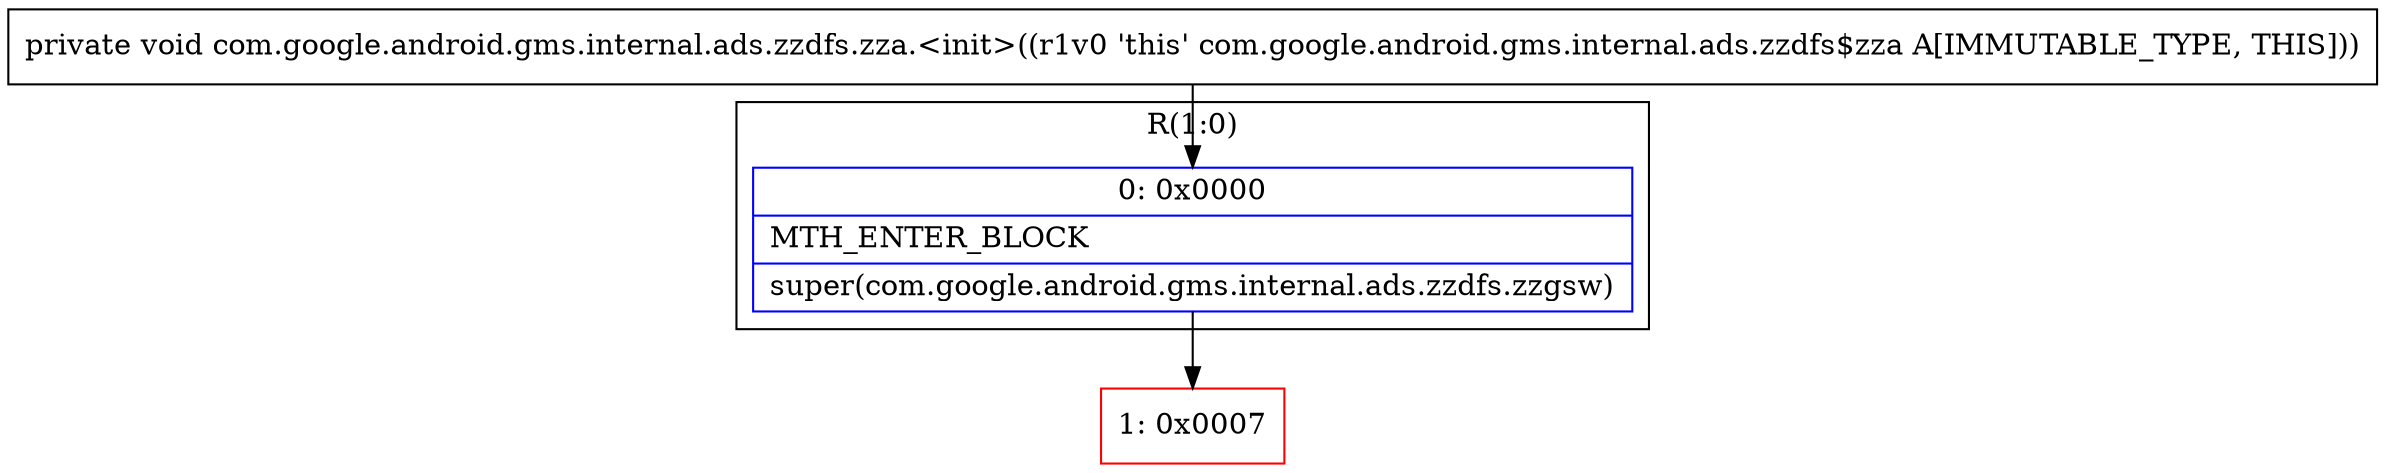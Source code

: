digraph "CFG forcom.google.android.gms.internal.ads.zzdfs.zza.\<init\>()V" {
subgraph cluster_Region_401356374 {
label = "R(1:0)";
node [shape=record,color=blue];
Node_0 [shape=record,label="{0\:\ 0x0000|MTH_ENTER_BLOCK\l|super(com.google.android.gms.internal.ads.zzdfs.zzgsw)\l}"];
}
Node_1 [shape=record,color=red,label="{1\:\ 0x0007}"];
MethodNode[shape=record,label="{private void com.google.android.gms.internal.ads.zzdfs.zza.\<init\>((r1v0 'this' com.google.android.gms.internal.ads.zzdfs$zza A[IMMUTABLE_TYPE, THIS])) }"];
MethodNode -> Node_0;
Node_0 -> Node_1;
}

